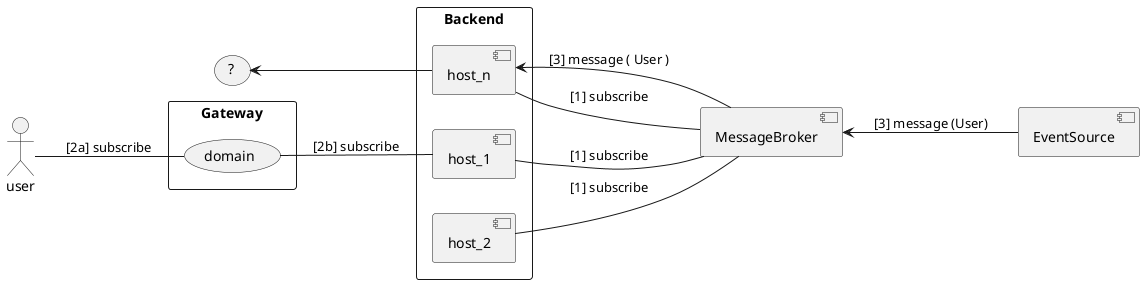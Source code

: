 @startuml

left to right direction

skinparam packageStyle rectangle

actor user


rectangle Gateway {
  user -- (domain): [2a] subscribe

}


rectangle Backend {
  component host_1
  component host_2
  component host_n

  (domain) -- host_1: [2b] subscribe

}




component MessageBroker

host_1 -- MessageBroker: [1] subscribe
host_2 -- MessageBroker: [1] subscribe
host_n -- MessageBroker: [1] subscribe

component EventSource

(EventSource) -up-> MessageBroker: [3] message (User)
MessageBroker --> host_n: [3] message ( User )

host_n -up-> (?)

@enduml